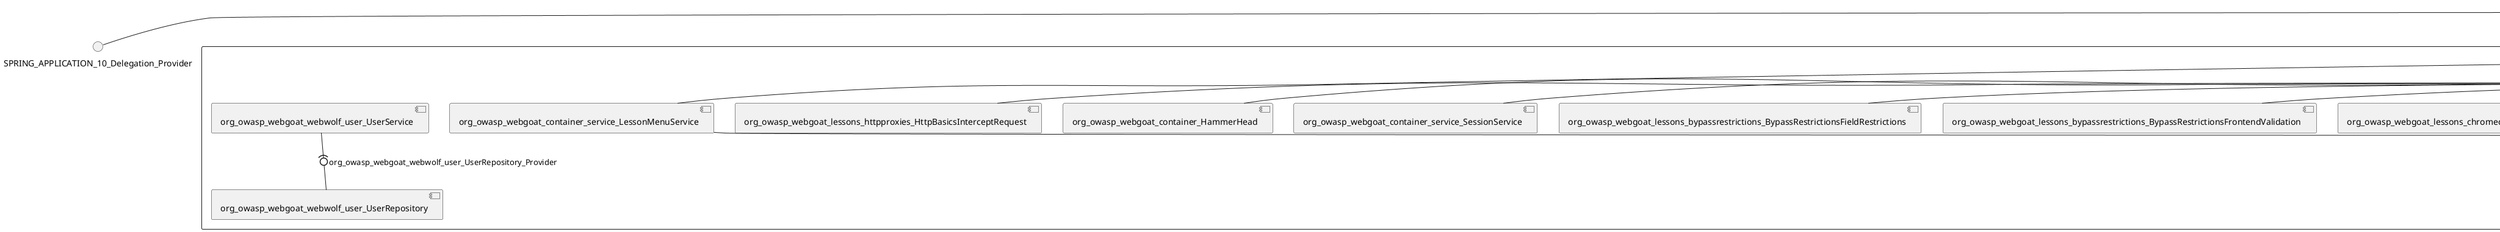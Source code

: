 @startuml
skinparam fixCircleLabelOverlapping true
skinparam componentStyle uml2
() SPRING_APPLICATION_10_Delegation_Provider
() SPRING_APPLICATION_11_Delegation_Provider
() SPRING_APPLICATION_2_Delegation_Provider
() SPRING_APPLICATION_3_Delegation_Provider
() SPRING_APPLICATION_4_Delegation_Provider
() SPRING_APPLICATION_5_Delegation_Provider
() SPRING_APPLICATION_6_Delegation_Provider
() SPRING_APPLICATION_7_Delegation_Provider
() SPRING_APPLICATION_8_Delegation_Provider
() SPRING_APPLICATION_9_Delegation_Provider
() SPRING_APPLICATION_BypassRestrictions_FieldRestrictions_POST_Delegation_Provider
() SPRING_APPLICATION_BypassRestrictions_frontendValidation_POST_Delegation_Provider
() SPRING_APPLICATION_ChromeDevTools_dummy_POST_Delegation_Provider
() SPRING_APPLICATION_ChromeDevTools_network_POST_Delegation_Provider
() SPRING_APPLICATION_CrossSiteScriptingStored_stored_xss_POST_Delegation_Provider
() SPRING_APPLICATION_CrossSiteScriptingStored_stored_xss_follow_up_POST_Delegation_Provider
() SPRING_APPLICATION_CrossSiteScripting_attack1_POST_Delegation_Provider
() SPRING_APPLICATION_CrossSiteScripting_attack3_POST_Delegation_Provider
() SPRING_APPLICATION_CrossSiteScripting_attack4_POST_Delegation_Provider
() SPRING_APPLICATION_CrossSiteScripting_attack5a_GET_Delegation_Provider
() SPRING_APPLICATION_CrossSiteScripting_attack6a_POST_Delegation_Provider
() SPRING_APPLICATION_CrossSiteScripting_dom_follow_up_POST_Delegation_Provider
() SPRING_APPLICATION_CrossSiteScripting_phone_home_xss_POST_Delegation_Provider
() SPRING_APPLICATION_CrossSiteScripting_quiz_GET_POST_Delegation_Provider
() SPRING_APPLICATION_Delegation_Provider
() SPRING_APPLICATION_GET_10_Delegation_Provider
() SPRING_APPLICATION_GET_11_Delegation_Provider
() SPRING_APPLICATION_GET_12_Delegation_Provider
() SPRING_APPLICATION_GET_13_Delegation_Provider
() SPRING_APPLICATION_GET_14_Delegation_Provider
() SPRING_APPLICATION_GET_2_Delegation_Provider
() SPRING_APPLICATION_GET_3_Delegation_Provider
() SPRING_APPLICATION_GET_4_Delegation_Provider
() SPRING_APPLICATION_GET_5_Delegation_Provider
() SPRING_APPLICATION_GET_6_Delegation_Provider
() SPRING_APPLICATION_GET_7_Delegation_Provider
() SPRING_APPLICATION_GET_8_Delegation_Provider
() SPRING_APPLICATION_GET_9_Delegation_Provider
() SPRING_APPLICATION_GET_Delegation_Provider
() SPRING_APPLICATION_HtmlTampering_task_POST_Delegation_Provider
() SPRING_APPLICATION_HttpBasics_attack1_POST_Delegation_Provider
() SPRING_APPLICATION_HttpBasics_attack2_POST_Delegation_Provider
() SPRING_APPLICATION_IDOR_diff_attributes_POST_Delegation_Provider
() SPRING_APPLICATION_IDOR_login_POST_Delegation_Provider
() SPRING_APPLICATION_IDOR_profile_alt_path_POST_Delegation_Provider
() SPRING_APPLICATION_InsecureDeserialization_task_POST_Delegation_Provider
() SPRING_APPLICATION_InsecureLogin_Delegation_Provider
() SPRING_APPLICATION_JWT_decode_POST_Delegation_Provider
() SPRING_APPLICATION_JWT_jku_Delegation_Provider
() SPRING_APPLICATION_JWT_kid_Delegation_Provider
() SPRING_APPLICATION_JWT_quiz_GET_POST_Delegation_Provider
() SPRING_APPLICATION_JWT_refresh_Delegation_Provider
() SPRING_APPLICATION_JWT_secret_POST_Delegation_Provider
() SPRING_APPLICATION_JWT_votings_Delegation_Provider
() SPRING_APPLICATION_LogSpoofing_log_bleeding_POST_Delegation_Provider
() SPRING_APPLICATION_LogSpoofing_log_spoofing_POST_Delegation_Provider
() SPRING_APPLICATION_POST_10_Delegation_Provider
() SPRING_APPLICATION_POST_11_Delegation_Provider
() SPRING_APPLICATION_POST_12_Delegation_Provider
() SPRING_APPLICATION_POST_13_Delegation_Provider
() SPRING_APPLICATION_POST_14_Delegation_Provider
() SPRING_APPLICATION_POST_15_Delegation_Provider
() SPRING_APPLICATION_POST_16_Delegation_Provider
() SPRING_APPLICATION_POST_17_Delegation_Provider
() SPRING_APPLICATION_POST_18_Delegation_Provider
() SPRING_APPLICATION_POST_2_Delegation_Provider
() SPRING_APPLICATION_POST_3_Delegation_Provider
() SPRING_APPLICATION_POST_4_Delegation_Provider
() SPRING_APPLICATION_POST_5_Delegation_Provider
() SPRING_APPLICATION_POST_6_Delegation_Provider
() SPRING_APPLICATION_POST_7_Delegation_Provider
() SPRING_APPLICATION_POST_8_Delegation_Provider
() SPRING_APPLICATION_POST_9_Delegation_Provider
() SPRING_APPLICATION_POST_Delegation_Provider
() SPRING_APPLICATION_PUT_Delegation_Provider
() SPRING_APPLICATION_PasswordReset_ForgotPassword_create_password_reset_link_POST_Delegation_Provider
() SPRING_APPLICATION_PasswordReset_SecurityQuestions_POST_Delegation_Provider
() SPRING_APPLICATION_PasswordReset_reset_Delegation_Provider
() SPRING_APPLICATION_PasswordReset_simple_mail_reset_POST_Delegation_Provider
() SPRING_APPLICATION_PathTraversal_profile_picture_GET_Delegation_Provider
() SPRING_APPLICATION_PathTraversal_profile_picture_fix_GET_Delegation_Provider
() SPRING_APPLICATION_PathTraversal_profile_upload_POST_Delegation_Provider
() SPRING_APPLICATION_PathTraversal_profile_upload_fix_POST_Delegation_Provider
() SPRING_APPLICATION_PathTraversal_profile_upload_remove_user_input_POST_Delegation_Provider
() SPRING_APPLICATION_PathTraversal_random_POST_Delegation_Provider
() SPRING_APPLICATION_PathTraversal_random_picture_GET_Delegation_Provider
() SPRING_APPLICATION_PathTraversal_zip_slip_Delegation_Provider
() SPRING_APPLICATION_SSRF_task1_POST_Delegation_Provider
() SPRING_APPLICATION_SSRF_task2_POST_Delegation_Provider
() SPRING_APPLICATION_SecurePasswords_assignment_POST_Delegation_Provider
() SPRING_APPLICATION_SqlInjectionAdvanced_attack6a_POST_Delegation_Provider
() SPRING_APPLICATION_SqlInjectionAdvanced_attack6b_POST_Delegation_Provider
() SPRING_APPLICATION_SqlInjectionAdvanced_challenge_Login_POST_Delegation_Provider
() SPRING_APPLICATION_SqlInjectionAdvanced_challenge_PUT_Delegation_Provider
() SPRING_APPLICATION_SqlInjectionAdvanced_quiz_GET_POST_Delegation_Provider
() SPRING_APPLICATION_SqlInjectionMitigations_attack10a_POST_Delegation_Provider
() SPRING_APPLICATION_SqlInjectionMitigations_attack10b_POST_Delegation_Provider
() SPRING_APPLICATION_SqlInjectionMitigations_attack12a_POST_Delegation_Provider
() SPRING_APPLICATION_SqlInjectionMitigations_servers_GET_Delegation_Provider
() SPRING_APPLICATION_SqlInjection_assignment5a_POST_Delegation_Provider
() SPRING_APPLICATION_SqlInjection_assignment5b_POST_Delegation_Provider
() SPRING_APPLICATION_SqlInjection_attack10_POST_Delegation_Provider
() SPRING_APPLICATION_SqlInjection_attack2_POST_Delegation_Provider
() SPRING_APPLICATION_SqlInjection_attack3_POST_Delegation_Provider
() SPRING_APPLICATION_SqlInjection_attack4_POST_Delegation_Provider
() SPRING_APPLICATION_SqlInjection_attack5_POST_Delegation_Provider
() SPRING_APPLICATION_SqlInjection_attack8_POST_Delegation_Provider
() SPRING_APPLICATION_SqlInjection_attack9_POST_Delegation_Provider
() SPRING_APPLICATION_SqlOnlyInputValidationOnKeywords_attack_POST_Delegation_Provider
() SPRING_APPLICATION_SqlOnlyInputValidation_attack_POST_Delegation_Provider
() SPRING_APPLICATION_VulnerableComponents_attack1_POST_Delegation_Provider
() SPRING_APPLICATION_WebWolf_GET_Delegation_Provider
() SPRING_APPLICATION_WebWolf_landing_Delegation_Provider
() SPRING_APPLICATION_WebWolf_mail_Delegation_Provider
() SPRING_APPLICATION_challenge_1_POST_Delegation_Provider
() SPRING_APPLICATION_challenge_5_POST_Delegation_Provider
() SPRING_APPLICATION_challenge_7_Delegation_Provider
() SPRING_APPLICATION_challenge_8_Delegation_Provider
() SPRING_APPLICATION_challenge_logo_Delegation_Provider
() SPRING_APPLICATION_cia_quiz_GET_POST_Delegation_Provider
() SPRING_APPLICATION_clientSideFiltering_attack1_POST_Delegation_Provider
() SPRING_APPLICATION_clientSideFiltering_challenge_store_coupons_GET_Delegation_Provider
() SPRING_APPLICATION_clientSideFiltering_getItForFree_POST_Delegation_Provider
() SPRING_APPLICATION_clientSideFiltering_salaries_GET_Delegation_Provider
() SPRING_APPLICATION_crypto_encoding_basic_auth_POST_Delegation_Provider
() SPRING_APPLICATION_crypto_encoding_xor_POST_Delegation_Provider
() SPRING_APPLICATION_crypto_hashing_POST_Delegation_Provider
() SPRING_APPLICATION_crypto_secure_defaults_POST_Delegation_Provider
() SPRING_APPLICATION_crypto_signing_verify_POST_Delegation_Provider
() SPRING_APPLICATION_csrf_feedback_message_POST_Delegation_Provider
() SPRING_APPLICATION_csrf_review_POST_Delegation_Provider
() SPRING_APPLICATION_files_GET_Delegation_Provider
() SPRING_APPLICATION_fileupload_POST_Delegation_Provider
() SPRING_APPLICATION_jwt_Delegation_Provider
() SPRING_APPLICATION_landing_Delegation_Provider
() SPRING_APPLICATION_lesson_template_Delegation_Provider
() SPRING_APPLICATION_login_oauth_mvc_GET_Delegation_Provider
() SPRING_APPLICATION_mail_DELETE_GET_POST_Delegation_Provider
() SPRING_APPLICATION_register_mvc_POST_Delegation_Provider
() SPRING_APPLICATION_registration_GET_Delegation_Provider
() SPRING_APPLICATION_requests_GET_Delegation_Provider
() SPRING_APPLICATION_scoreboard_data_GET_Delegation_Provider
() SPRING_APPLICATION_server_directory_GET_Delegation_Provider
() SPRING_APPLICATION_service_debug_labels_mvc_Delegation_Provider
() SPRING_APPLICATION_service_lessonoverview_mvc_GET_Delegation_Provider
() SPRING_APPLICATION_xxe_comments_GET_Delegation_Provider
rectangle System {
[org_owasp_webgoat_container_HammerHead] [[webgoat-webgoat.repository#_cGQKMpf5Ee-sAdBRG5hfzw]]
[org_owasp_webgoat_container_WebWolfRedirect] [[webgoat-webgoat.repository#_cGQKMpf5Ee-sAdBRG5hfzw]]
[org_owasp_webgoat_container_controller_StartLesson] [[webgoat-webgoat.repository#_cGQKMpf5Ee-sAdBRG5hfzw]]
[org_owasp_webgoat_container_controller_Welcome] [[webgoat-webgoat.repository#_cGQKMpf5Ee-sAdBRG5hfzw]]
[org_owasp_webgoat_container_i18n_PluginMessages_Provider] [[webgoat-webgoat.repository#_cGQKMpf5Ee-sAdBRG5hfzw]]
[org_owasp_webgoat_container_report_ReportCardController] [[webgoat-webgoat.repository#_cGQKMpf5Ee-sAdBRG5hfzw]]
[org_owasp_webgoat_container_service_EnvironmentService] [[webgoat-webgoat.repository#_cGQKMpf5Ee-sAdBRG5hfzw]]
[org_owasp_webgoat_container_service_HintService] [[webgoat-webgoat.repository#_cGQKMpf5Ee-sAdBRG5hfzw]]
[org_owasp_webgoat_container_service_LabelDebugService] [[webgoat-webgoat.repository#_cGQKMpf5Ee-sAdBRG5hfzw]]
[org_owasp_webgoat_container_service_LabelService] [[webgoat-webgoat.repository#_cGQKMpf5Ee-sAdBRG5hfzw]]
[org_owasp_webgoat_container_service_LessonInfoService] [[webgoat-webgoat.repository#_cGQKMpf5Ee-sAdBRG5hfzw]]
[org_owasp_webgoat_container_service_LessonMenuService] [[webgoat-webgoat.repository#_cGQKMpf5Ee-sAdBRG5hfzw]]
[org_owasp_webgoat_container_service_LessonProgressService] [[webgoat-webgoat.repository#_cGQKMpf5Ee-sAdBRG5hfzw]]
[org_owasp_webgoat_container_service_RestartLessonService] [[webgoat-webgoat.repository#_cGQKMpf5Ee-sAdBRG5hfzw]]
[org_owasp_webgoat_container_service_SessionService] [[webgoat-webgoat.repository#_cGQKMpf5Ee-sAdBRG5hfzw]]
[org_owasp_webgoat_container_session_LessonSession_Provider] [[webgoat-webgoat.repository#_cGQKMpf5Ee-sAdBRG5hfzw]]
[org_owasp_webgoat_container_users_RegistrationController] [[webgoat-webgoat.repository#_cGQKMpf5Ee-sAdBRG5hfzw]]
[org_owasp_webgoat_container_users_Scoreboard] [[webgoat-webgoat.repository#_cGQKMpf5Ee-sAdBRG5hfzw]]
[org_owasp_webgoat_container_users_UserProgressRepository] [[webgoat-webgoat.repository#_cGQKMpf5Ee-sAdBRG5hfzw]]
[org_owasp_webgoat_container_users_UserRepository] [[webgoat-webgoat.repository#_cGQKMpf5Ee-sAdBRG5hfzw]]
[org_owasp_webgoat_container_users_UserService] [[webgoat-webgoat.repository#_cGQKMpf5Ee-sAdBRG5hfzw]]
[org_owasp_webgoat_lessons_authbypass_VerifyAccount] [[webgoat-webgoat.repository#_cGQKMpf5Ee-sAdBRG5hfzw]]
[org_owasp_webgoat_lessons_bypassrestrictions_BypassRestrictionsFieldRestrictions] [[webgoat-webgoat.repository#_cGQKMpf5Ee-sAdBRG5hfzw]]
[org_owasp_webgoat_lessons_bypassrestrictions_BypassRestrictionsFrontendValidation] [[webgoat-webgoat.repository#_cGQKMpf5Ee-sAdBRG5hfzw]]
[org_owasp_webgoat_lessons_challenges_FlagController] [[webgoat-webgoat.repository#_cGQKMpf5Ee-sAdBRG5hfzw]]
[org_owasp_webgoat_lessons_challenges_challenge1_Assignment1] [[webgoat-webgoat.repository#_cGQKMpf5Ee-sAdBRG5hfzw]]
[org_owasp_webgoat_lessons_challenges_challenge1_ImageServlet] [[webgoat-webgoat.repository#_cGQKMpf5Ee-sAdBRG5hfzw]]
[org_owasp_webgoat_lessons_challenges_challenge5_Assignment5] [[webgoat-webgoat.repository#_cGQKMpf5Ee-sAdBRG5hfzw]]
[org_owasp_webgoat_lessons_challenges_challenge7_Assignment7] [[webgoat-webgoat.repository#_cGQKMpf5Ee-sAdBRG5hfzw]]
[org_owasp_webgoat_lessons_challenges_challenge8_Assignment8] [[webgoat-webgoat.repository#_cGQKMpf5Ee-sAdBRG5hfzw]]
[org_owasp_webgoat_lessons_chromedevtools_NetworkDummy] [[webgoat-webgoat.repository#_cGQKMpf5Ee-sAdBRG5hfzw]]
[org_owasp_webgoat_lessons_chromedevtools_NetworkLesson] [[webgoat-webgoat.repository#_cGQKMpf5Ee-sAdBRG5hfzw]]
[org_owasp_webgoat_lessons_cia_CIAQuiz] [[webgoat-webgoat.repository#_cGQKMpf5Ee-sAdBRG5hfzw]]
[org_owasp_webgoat_lessons_clientsidefiltering_ClientSideFilteringAssignment] [[webgoat-webgoat.repository#_cGQKMpf5Ee-sAdBRG5hfzw]]
[org_owasp_webgoat_lessons_clientsidefiltering_ClientSideFilteringFreeAssignment] [[webgoat-webgoat.repository#_cGQKMpf5Ee-sAdBRG5hfzw]]
[org_owasp_webgoat_lessons_clientsidefiltering_Salaries] [[webgoat-webgoat.repository#_cGQKMpf5Ee-sAdBRG5hfzw]]
[org_owasp_webgoat_lessons_clientsidefiltering_ShopEndpoint] [[webgoat-webgoat.repository#_cGQKMpf5Ee-sAdBRG5hfzw]]
[org_owasp_webgoat_lessons_cryptography_EncodingAssignment] [[webgoat-webgoat.repository#_cGQKMpf5Ee-sAdBRG5hfzw]]
[org_owasp_webgoat_lessons_cryptography_HashingAssignment] [[webgoat-webgoat.repository#_cGQKMpf5Ee-sAdBRG5hfzw]]
[org_owasp_webgoat_lessons_cryptography_SecureDefaultsAssignment] [[webgoat-webgoat.repository#_cGQKMpf5Ee-sAdBRG5hfzw]]
[org_owasp_webgoat_lessons_cryptography_SigningAssignment] [[webgoat-webgoat.repository#_cGQKMpf5Ee-sAdBRG5hfzw]]
[org_owasp_webgoat_lessons_cryptography_XOREncodingAssignment] [[webgoat-webgoat.repository#_cGQKMpf5Ee-sAdBRG5hfzw]]
[org_owasp_webgoat_lessons_csrf_CSRFConfirmFlag1] [[webgoat-webgoat.repository#_cGQKMpf5Ee-sAdBRG5hfzw]]
[org_owasp_webgoat_lessons_csrf_CSRFFeedback] [[webgoat-webgoat.repository#_cGQKMpf5Ee-sAdBRG5hfzw]]
[org_owasp_webgoat_lessons_csrf_CSRFGetFlag] [[webgoat-webgoat.repository#_cGQKMpf5Ee-sAdBRG5hfzw]]
[org_owasp_webgoat_lessons_csrf_CSRFLogin] [[webgoat-webgoat.repository#_cGQKMpf5Ee-sAdBRG5hfzw]]
[org_owasp_webgoat_lessons_csrf_ForgedReviews] [[webgoat-webgoat.repository#_cGQKMpf5Ee-sAdBRG5hfzw]]
[org_owasp_webgoat_lessons_csrf_ObjectMapper_Provider] [[webgoat-webgoat.repository#_cGQKMpf5Ee-sAdBRG5hfzw]]
[org_owasp_webgoat_lessons_deserialization_InsecureDeserializationTask] [[webgoat-webgoat.repository#_cGQKMpf5Ee-sAdBRG5hfzw]]
[org_owasp_webgoat_lessons_hijacksession_HijackSessionAssignment] [[webgoat-webgoat.repository#_cGQKMpf5Ee-sAdBRG5hfzw]]
[org_owasp_webgoat_lessons_hijacksession_cas_HijackSessionAuthenticationProvider] [[webgoat-webgoat.repository#_cGQKMpf5Ee-sAdBRG5hfzw]]
[org_owasp_webgoat_lessons_htmltampering_HtmlTamperingTask] [[webgoat-webgoat.repository#_cGQKMpf5Ee-sAdBRG5hfzw]]
[org_owasp_webgoat_lessons_httpbasics_HttpBasicsLesson] [[webgoat-webgoat.repository#_cGQKMpf5Ee-sAdBRG5hfzw]]
[org_owasp_webgoat_lessons_httpbasics_HttpBasicsQuiz] [[webgoat-webgoat.repository#_cGQKMpf5Ee-sAdBRG5hfzw]]
[org_owasp_webgoat_lessons_httpproxies_HttpBasicsInterceptRequest] [[webgoat-webgoat.repository#_cGQKMpf5Ee-sAdBRG5hfzw]]
[org_owasp_webgoat_lessons_idor_IDORDiffAttributes] [[webgoat-webgoat.repository#_cGQKMpf5Ee-sAdBRG5hfzw]]
[org_owasp_webgoat_lessons_idor_IDOREditOtherProfile] [[webgoat-webgoat.repository#_cGQKMpf5Ee-sAdBRG5hfzw]]
[org_owasp_webgoat_lessons_idor_IDORLogin] [[webgoat-webgoat.repository#_cGQKMpf5Ee-sAdBRG5hfzw]]
[org_owasp_webgoat_lessons_idor_IDORViewOtherProfile] [[webgoat-webgoat.repository#_cGQKMpf5Ee-sAdBRG5hfzw]]
[org_owasp_webgoat_lessons_idor_IDORViewOwnProfile] [[webgoat-webgoat.repository#_cGQKMpf5Ee-sAdBRG5hfzw]]
[org_owasp_webgoat_lessons_idor_IDORViewOwnProfileAltUrl] [[webgoat-webgoat.repository#_cGQKMpf5Ee-sAdBRG5hfzw]]
[org_owasp_webgoat_lessons_insecurelogin_InsecureLoginTask] [[webgoat-webgoat.repository#_cGQKMpf5Ee-sAdBRG5hfzw]]
[org_owasp_webgoat_lessons_jwt_JWTDecodeEndpoint] [[webgoat-webgoat.repository#_cGQKMpf5Ee-sAdBRG5hfzw]]
[org_owasp_webgoat_lessons_jwt_JWTQuiz] [[webgoat-webgoat.repository#_cGQKMpf5Ee-sAdBRG5hfzw]]
[org_owasp_webgoat_lessons_jwt_JWTRefreshEndpoint] [[webgoat-webgoat.repository#_cGQKMpf5Ee-sAdBRG5hfzw]]
[org_owasp_webgoat_lessons_jwt_JWTSecretKeyEndpoint] [[webgoat-webgoat.repository#_cGQKMpf5Ee-sAdBRG5hfzw]]
[org_owasp_webgoat_lessons_jwt_JWTVotesEndpoint] [[webgoat-webgoat.repository#_cGQKMpf5Ee-sAdBRG5hfzw]]
[org_owasp_webgoat_lessons_jwt_claimmisuse_JWTHeaderJKUEndpoint] [[webgoat-webgoat.repository#_cGQKMpf5Ee-sAdBRG5hfzw]]
[org_owasp_webgoat_lessons_jwt_claimmisuse_JWTHeaderKIDEndpoint] [[webgoat-webgoat.repository#_cGQKMpf5Ee-sAdBRG5hfzw]]
[org_owasp_webgoat_lessons_lessontemplate_SampleAttack] [[webgoat-webgoat.repository#_cGQKMpf5Ee-sAdBRG5hfzw]]
[org_owasp_webgoat_lessons_logging_LogBleedingTask] [[webgoat-webgoat.repository#_cGQKMpf5Ee-sAdBRG5hfzw]]
[org_owasp_webgoat_lessons_logging_LogSpoofingTask] [[webgoat-webgoat.repository#_cGQKMpf5Ee-sAdBRG5hfzw]]
[org_owasp_webgoat_lessons_missingac_MissingFunctionACHiddenMenus] [[webgoat-webgoat.repository#_cGQKMpf5Ee-sAdBRG5hfzw]]
[org_owasp_webgoat_lessons_missingac_MissingFunctionACUsers] [[webgoat-webgoat.repository#_cGQKMpf5Ee-sAdBRG5hfzw]]
[org_owasp_webgoat_lessons_missingac_MissingFunctionACYourHash] [[webgoat-webgoat.repository#_cGQKMpf5Ee-sAdBRG5hfzw]]
[org_owasp_webgoat_lessons_missingac_MissingFunctionACYourHashAdmin] [[webgoat-webgoat.repository#_cGQKMpf5Ee-sAdBRG5hfzw]]
[org_owasp_webgoat_lessons_passwordreset_QuestionsAssignment] [[webgoat-webgoat.repository#_cGQKMpf5Ee-sAdBRG5hfzw]]
[org_owasp_webgoat_lessons_passwordreset_ResetLinkAssignment] [[webgoat-webgoat.repository#_cGQKMpf5Ee-sAdBRG5hfzw]]
[org_owasp_webgoat_lessons_passwordreset_ResetLinkAssignmentForgotPassword] [[webgoat-webgoat.repository#_cGQKMpf5Ee-sAdBRG5hfzw]]
[org_owasp_webgoat_lessons_passwordreset_SecurityQuestionAssignment] [[webgoat-webgoat.repository#_cGQKMpf5Ee-sAdBRG5hfzw]]
[org_owasp_webgoat_lessons_passwordreset_SimpleMailAssignment] [[webgoat-webgoat.repository#_cGQKMpf5Ee-sAdBRG5hfzw]]
[org_owasp_webgoat_lessons_passwordreset_TriedQuestions] [[webgoat-webgoat.repository#_cGQKMpf5Ee-sAdBRG5hfzw]]
[org_owasp_webgoat_lessons_pathtraversal_ProfileUpload] [[webgoat-webgoat.repository#_cGQKMpf5Ee-sAdBRG5hfzw]]
[org_owasp_webgoat_lessons_pathtraversal_ProfileUploadFix] [[webgoat-webgoat.repository#_cGQKMpf5Ee-sAdBRG5hfzw]]
[org_owasp_webgoat_lessons_pathtraversal_ProfileUploadRemoveUserInput] [[webgoat-webgoat.repository#_cGQKMpf5Ee-sAdBRG5hfzw]]
[org_owasp_webgoat_lessons_pathtraversal_ProfileUploadRetrieval] [[webgoat-webgoat.repository#_cGQKMpf5Ee-sAdBRG5hfzw]]
[org_owasp_webgoat_lessons_pathtraversal_ProfileZipSlip] [[webgoat-webgoat.repository#_cGQKMpf5Ee-sAdBRG5hfzw]]
[org_owasp_webgoat_lessons_securepasswords_SecurePasswordsAssignment] [[webgoat-webgoat.repository#_cGQKMpf5Ee-sAdBRG5hfzw]]
[org_owasp_webgoat_lessons_spoofcookie_SpoofCookieAssignment] [[webgoat-webgoat.repository#_cGQKMpf5Ee-sAdBRG5hfzw]]
[org_owasp_webgoat_lessons_sqlinjection_advanced_SqlInjectionChallenge] [[webgoat-webgoat.repository#_cGQKMpf5Ee-sAdBRG5hfzw]]
[org_owasp_webgoat_lessons_sqlinjection_advanced_SqlInjectionChallengeLogin] [[webgoat-webgoat.repository#_cGQKMpf5Ee-sAdBRG5hfzw]]
[org_owasp_webgoat_lessons_sqlinjection_advanced_SqlInjectionLesson6a] [[webgoat-webgoat.repository#_cGQKMpf5Ee-sAdBRG5hfzw]]
[org_owasp_webgoat_lessons_sqlinjection_advanced_SqlInjectionLesson6b] [[webgoat-webgoat.repository#_cGQKMpf5Ee-sAdBRG5hfzw]]
[org_owasp_webgoat_lessons_sqlinjection_advanced_SqlInjectionQuiz] [[webgoat-webgoat.repository#_cGQKMpf5Ee-sAdBRG5hfzw]]
[org_owasp_webgoat_lessons_sqlinjection_introduction_SqlInjectionLesson10] [[webgoat-webgoat.repository#_cGQKMpf5Ee-sAdBRG5hfzw]]
[org_owasp_webgoat_lessons_sqlinjection_introduction_SqlInjectionLesson2] [[webgoat-webgoat.repository#_cGQKMpf5Ee-sAdBRG5hfzw]]
[org_owasp_webgoat_lessons_sqlinjection_introduction_SqlInjectionLesson3] [[webgoat-webgoat.repository#_cGQKMpf5Ee-sAdBRG5hfzw]]
[org_owasp_webgoat_lessons_sqlinjection_introduction_SqlInjectionLesson4] [[webgoat-webgoat.repository#_cGQKMpf5Ee-sAdBRG5hfzw]]
[org_owasp_webgoat_lessons_sqlinjection_introduction_SqlInjectionLesson5] [[webgoat-webgoat.repository#_cGQKMpf5Ee-sAdBRG5hfzw]]
[org_owasp_webgoat_lessons_sqlinjection_introduction_SqlInjectionLesson5a] [[webgoat-webgoat.repository#_cGQKMpf5Ee-sAdBRG5hfzw]]
[org_owasp_webgoat_lessons_sqlinjection_introduction_SqlInjectionLesson5b] [[webgoat-webgoat.repository#_cGQKMpf5Ee-sAdBRG5hfzw]]
[org_owasp_webgoat_lessons_sqlinjection_introduction_SqlInjectionLesson8] [[webgoat-webgoat.repository#_cGQKMpf5Ee-sAdBRG5hfzw]]
[org_owasp_webgoat_lessons_sqlinjection_introduction_SqlInjectionLesson9] [[webgoat-webgoat.repository#_cGQKMpf5Ee-sAdBRG5hfzw]]
[org_owasp_webgoat_lessons_sqlinjection_mitigation_Servers] [[webgoat-webgoat.repository#_cGQKMpf5Ee-sAdBRG5hfzw]]
[org_owasp_webgoat_lessons_sqlinjection_mitigation_SqlInjectionLesson10a] [[webgoat-webgoat.repository#_cGQKMpf5Ee-sAdBRG5hfzw]]
[org_owasp_webgoat_lessons_sqlinjection_mitigation_SqlInjectionLesson10b] [[webgoat-webgoat.repository#_cGQKMpf5Ee-sAdBRG5hfzw]]
[org_owasp_webgoat_lessons_sqlinjection_mitigation_SqlInjectionLesson13] [[webgoat-webgoat.repository#_cGQKMpf5Ee-sAdBRG5hfzw]]
[org_owasp_webgoat_lessons_sqlinjection_mitigation_SqlOnlyInputValidation] [[webgoat-webgoat.repository#_cGQKMpf5Ee-sAdBRG5hfzw]]
[org_owasp_webgoat_lessons_sqlinjection_mitigation_SqlOnlyInputValidationOnKeywords] [[webgoat-webgoat.repository#_cGQKMpf5Ee-sAdBRG5hfzw]]
[org_owasp_webgoat_lessons_ssrf_SSRFTask1] [[webgoat-webgoat.repository#_cGQKMpf5Ee-sAdBRG5hfzw]]
[org_owasp_webgoat_lessons_ssrf_SSRFTask2] [[webgoat-webgoat.repository#_cGQKMpf5Ee-sAdBRG5hfzw]]
[org_owasp_webgoat_lessons_vulnerablecomponents_VulnerableComponentsLesson] [[webgoat-webgoat.repository#_cGQKMpf5Ee-sAdBRG5hfzw]]
[org_owasp_webgoat_lessons_webwolfintroduction_LandingAssignment] [[webgoat-webgoat.repository#_cGQKMpf5Ee-sAdBRG5hfzw]]
[org_owasp_webgoat_lessons_webwolfintroduction_MailAssignment] [[webgoat-webgoat.repository#_cGQKMpf5Ee-sAdBRG5hfzw]]
[org_owasp_webgoat_lessons_xss_CrossSiteScriptingLesson1] [[webgoat-webgoat.repository#_cGQKMpf5Ee-sAdBRG5hfzw]]
[org_owasp_webgoat_lessons_xss_CrossSiteScriptingLesson3] [[webgoat-webgoat.repository#_cGQKMpf5Ee-sAdBRG5hfzw]]
[org_owasp_webgoat_lessons_xss_CrossSiteScriptingLesson4] [[webgoat-webgoat.repository#_cGQKMpf5Ee-sAdBRG5hfzw]]
[org_owasp_webgoat_lessons_xss_CrossSiteScriptingLesson5a] [[webgoat-webgoat.repository#_cGQKMpf5Ee-sAdBRG5hfzw]]
[org_owasp_webgoat_lessons_xss_CrossSiteScriptingLesson6a] [[webgoat-webgoat.repository#_cGQKMpf5Ee-sAdBRG5hfzw]]
[org_owasp_webgoat_lessons_xss_CrossSiteScriptingQuiz] [[webgoat-webgoat.repository#_cGQKMpf5Ee-sAdBRG5hfzw]]
[org_owasp_webgoat_lessons_xss_DOMCrossSiteScripting] [[webgoat-webgoat.repository#_cGQKMpf5Ee-sAdBRG5hfzw]]
[org_owasp_webgoat_lessons_xss_DOMCrossSiteScriptingVerifier] [[webgoat-webgoat.repository#_cGQKMpf5Ee-sAdBRG5hfzw]]
[org_owasp_webgoat_lessons_xss_stored_StoredCrossSiteScriptingVerifier] [[webgoat-webgoat.repository#_cGQKMpf5Ee-sAdBRG5hfzw]]
[org_owasp_webgoat_lessons_xss_stored_StoredXssComments] [[webgoat-webgoat.repository#_cGQKMpf5Ee-sAdBRG5hfzw]]
[org_owasp_webgoat_lessons_xxe_BlindSendFileAssignment] [[webgoat-webgoat.repository#_cGQKMpf5Ee-sAdBRG5hfzw]]
[org_owasp_webgoat_lessons_xxe_CommentsEndpoint] [[webgoat-webgoat.repository#_cGQKMpf5Ee-sAdBRG5hfzw]]
[org_owasp_webgoat_lessons_xxe_ContentTypeAssignment] [[webgoat-webgoat.repository#_cGQKMpf5Ee-sAdBRG5hfzw]]
[org_owasp_webgoat_lessons_xxe_SimpleXXE] [[webgoat-webgoat.repository#_cGQKMpf5Ee-sAdBRG5hfzw]]
[org_owasp_webgoat_webwolf_FileServer] [[webgoat-webgoat.repository#_cGQKMpf5Ee-sAdBRG5hfzw]]
[org_owasp_webgoat_webwolf_jwt_JWTController] [[webgoat-webgoat.repository#_cGQKMpf5Ee-sAdBRG5hfzw]]
[org_owasp_webgoat_webwolf_mailbox_MailboxController] [[webgoat-webgoat.repository#_cGQKMpf5Ee-sAdBRG5hfzw]]
[org_owasp_webgoat_webwolf_mailbox_MailboxRepository] [[webgoat-webgoat.repository#_cGQKMpf5Ee-sAdBRG5hfzw]]
[org_owasp_webgoat_webwolf_requests_LandingPage] [[webgoat-webgoat.repository#_cGQKMpf5Ee-sAdBRG5hfzw]]
[org_owasp_webgoat_webwolf_requests_Requests] [[webgoat-webgoat.repository#_cGQKMpf5Ee-sAdBRG5hfzw]]
[org_owasp_webgoat_webwolf_user_UserRepository] [[webgoat-webgoat.repository#_cGQKMpf5Ee-sAdBRG5hfzw]]
[org_owasp_webgoat_webwolf_user_UserService] [[webgoat-webgoat.repository#_cGQKMpf5Ee-sAdBRG5hfzw]]
port SPRING_APPLICATION_10_Provider
SPRING_APPLICATION_10_Delegation_Provider - SPRING_APPLICATION_10_Provider
SPRING_APPLICATION_10_Provider - [org_owasp_webgoat_lessons_jwt_JWTSecretKeyEndpoint]
port SPRING_APPLICATION_11_Provider
SPRING_APPLICATION_11_Delegation_Provider - SPRING_APPLICATION_11_Provider
SPRING_APPLICATION_11_Provider - [org_owasp_webgoat_container_service_LessonMenuService]
port SPRING_APPLICATION_2_Provider
SPRING_APPLICATION_2_Delegation_Provider - SPRING_APPLICATION_2_Provider
SPRING_APPLICATION_2_Provider - [org_owasp_webgoat_lessons_httpproxies_HttpBasicsInterceptRequest]
port SPRING_APPLICATION_3_Provider
SPRING_APPLICATION_3_Delegation_Provider - SPRING_APPLICATION_3_Provider
SPRING_APPLICATION_3_Provider - [org_owasp_webgoat_lessons_cryptography_HashingAssignment]
port SPRING_APPLICATION_4_Provider
SPRING_APPLICATION_4_Delegation_Provider - SPRING_APPLICATION_4_Provider
SPRING_APPLICATION_4_Provider - [org_owasp_webgoat_container_HammerHead]
port SPRING_APPLICATION_5_Provider
SPRING_APPLICATION_5_Delegation_Provider - SPRING_APPLICATION_5_Provider
SPRING_APPLICATION_5_Provider - [org_owasp_webgoat_lessons_cryptography_SigningAssignment]
port SPRING_APPLICATION_6_Provider
SPRING_APPLICATION_6_Delegation_Provider - SPRING_APPLICATION_6_Provider
SPRING_APPLICATION_6_Provider - [org_owasp_webgoat_container_service_LabelDebugService]
port SPRING_APPLICATION_7_Provider
SPRING_APPLICATION_7_Delegation_Provider - SPRING_APPLICATION_7_Provider
SPRING_APPLICATION_7_Provider - [org_owasp_webgoat_webwolf_FileServer]
port SPRING_APPLICATION_8_Provider
SPRING_APPLICATION_8_Delegation_Provider - SPRING_APPLICATION_8_Provider
SPRING_APPLICATION_8_Provider - [org_owasp_webgoat_container_service_SessionService]
port SPRING_APPLICATION_9_Provider
SPRING_APPLICATION_9_Delegation_Provider - SPRING_APPLICATION_9_Provider
SPRING_APPLICATION_9_Provider - [org_owasp_webgoat_lessons_xxe_SimpleXXE]
port SPRING_APPLICATION_BypassRestrictions_FieldRestrictions_POST_Provider
SPRING_APPLICATION_BypassRestrictions_FieldRestrictions_POST_Delegation_Provider - SPRING_APPLICATION_BypassRestrictions_FieldRestrictions_POST_Provider
SPRING_APPLICATION_BypassRestrictions_FieldRestrictions_POST_Provider - [org_owasp_webgoat_lessons_bypassrestrictions_BypassRestrictionsFieldRestrictions]
port SPRING_APPLICATION_BypassRestrictions_frontendValidation_POST_Provider
SPRING_APPLICATION_BypassRestrictions_frontendValidation_POST_Delegation_Provider - SPRING_APPLICATION_BypassRestrictions_frontendValidation_POST_Provider
SPRING_APPLICATION_BypassRestrictions_frontendValidation_POST_Provider - [org_owasp_webgoat_lessons_bypassrestrictions_BypassRestrictionsFrontendValidation]
port SPRING_APPLICATION_ChromeDevTools_dummy_POST_Provider
SPRING_APPLICATION_ChromeDevTools_dummy_POST_Delegation_Provider - SPRING_APPLICATION_ChromeDevTools_dummy_POST_Provider
SPRING_APPLICATION_ChromeDevTools_dummy_POST_Provider - [org_owasp_webgoat_lessons_chromedevtools_NetworkDummy]
port SPRING_APPLICATION_ChromeDevTools_network_POST_Provider
SPRING_APPLICATION_ChromeDevTools_network_POST_Delegation_Provider - SPRING_APPLICATION_ChromeDevTools_network_POST_Provider
SPRING_APPLICATION_ChromeDevTools_network_POST_Provider - [org_owasp_webgoat_lessons_chromedevtools_NetworkLesson]
port SPRING_APPLICATION_CrossSiteScriptingStored_stored_xss_POST_Provider
SPRING_APPLICATION_CrossSiteScriptingStored_stored_xss_POST_Delegation_Provider - SPRING_APPLICATION_CrossSiteScriptingStored_stored_xss_POST_Provider
SPRING_APPLICATION_CrossSiteScriptingStored_stored_xss_POST_Provider - [org_owasp_webgoat_lessons_xss_stored_StoredXssComments]
port SPRING_APPLICATION_CrossSiteScriptingStored_stored_xss_follow_up_POST_Provider
SPRING_APPLICATION_CrossSiteScriptingStored_stored_xss_follow_up_POST_Delegation_Provider - SPRING_APPLICATION_CrossSiteScriptingStored_stored_xss_follow_up_POST_Provider
SPRING_APPLICATION_CrossSiteScriptingStored_stored_xss_follow_up_POST_Provider - [org_owasp_webgoat_lessons_xss_stored_StoredCrossSiteScriptingVerifier]
port SPRING_APPLICATION_CrossSiteScripting_attack1_POST_Provider
SPRING_APPLICATION_CrossSiteScripting_attack1_POST_Delegation_Provider - SPRING_APPLICATION_CrossSiteScripting_attack1_POST_Provider
SPRING_APPLICATION_CrossSiteScripting_attack1_POST_Provider - [org_owasp_webgoat_lessons_xss_CrossSiteScriptingLesson1]
port SPRING_APPLICATION_CrossSiteScripting_attack3_POST_Provider
SPRING_APPLICATION_CrossSiteScripting_attack3_POST_Delegation_Provider - SPRING_APPLICATION_CrossSiteScripting_attack3_POST_Provider
SPRING_APPLICATION_CrossSiteScripting_attack3_POST_Provider - [org_owasp_webgoat_lessons_xss_CrossSiteScriptingLesson3]
port SPRING_APPLICATION_CrossSiteScripting_attack4_POST_Provider
SPRING_APPLICATION_CrossSiteScripting_attack4_POST_Delegation_Provider - SPRING_APPLICATION_CrossSiteScripting_attack4_POST_Provider
SPRING_APPLICATION_CrossSiteScripting_attack4_POST_Provider - [org_owasp_webgoat_lessons_xss_CrossSiteScriptingLesson4]
port SPRING_APPLICATION_CrossSiteScripting_attack5a_GET_Provider
SPRING_APPLICATION_CrossSiteScripting_attack5a_GET_Delegation_Provider - SPRING_APPLICATION_CrossSiteScripting_attack5a_GET_Provider
SPRING_APPLICATION_CrossSiteScripting_attack5a_GET_Provider - [org_owasp_webgoat_lessons_xss_CrossSiteScriptingLesson5a]
port SPRING_APPLICATION_CrossSiteScripting_attack6a_POST_Provider
SPRING_APPLICATION_CrossSiteScripting_attack6a_POST_Delegation_Provider - SPRING_APPLICATION_CrossSiteScripting_attack6a_POST_Provider
SPRING_APPLICATION_CrossSiteScripting_attack6a_POST_Provider - [org_owasp_webgoat_lessons_xss_CrossSiteScriptingLesson6a]
port SPRING_APPLICATION_CrossSiteScripting_dom_follow_up_POST_Provider
SPRING_APPLICATION_CrossSiteScripting_dom_follow_up_POST_Delegation_Provider - SPRING_APPLICATION_CrossSiteScripting_dom_follow_up_POST_Provider
SPRING_APPLICATION_CrossSiteScripting_dom_follow_up_POST_Provider - [org_owasp_webgoat_lessons_xss_DOMCrossSiteScriptingVerifier]
port SPRING_APPLICATION_CrossSiteScripting_phone_home_xss_POST_Provider
SPRING_APPLICATION_CrossSiteScripting_phone_home_xss_POST_Delegation_Provider - SPRING_APPLICATION_CrossSiteScripting_phone_home_xss_POST_Provider
SPRING_APPLICATION_CrossSiteScripting_phone_home_xss_POST_Provider - [org_owasp_webgoat_lessons_xss_DOMCrossSiteScripting]
port SPRING_APPLICATION_CrossSiteScripting_quiz_GET_POST_Provider
SPRING_APPLICATION_CrossSiteScripting_quiz_GET_POST_Delegation_Provider - SPRING_APPLICATION_CrossSiteScripting_quiz_GET_POST_Provider
SPRING_APPLICATION_CrossSiteScripting_quiz_GET_POST_Provider - [org_owasp_webgoat_lessons_xss_CrossSiteScriptingQuiz]
port SPRING_APPLICATION_Provider
SPRING_APPLICATION_Delegation_Provider - SPRING_APPLICATION_Provider
SPRING_APPLICATION_Provider - [org_owasp_webgoat_lessons_cryptography_HashingAssignment]
port SPRING_APPLICATION_GET_10_Provider
SPRING_APPLICATION_GET_10_Delegation_Provider - SPRING_APPLICATION_GET_10_Provider
SPRING_APPLICATION_GET_10_Provider - [org_owasp_webgoat_lessons_idor_IDORViewOwnProfile]
port SPRING_APPLICATION_GET_11_Provider
SPRING_APPLICATION_GET_11_Delegation_Provider - SPRING_APPLICATION_GET_11_Provider
SPRING_APPLICATION_GET_11_Provider - [org_owasp_webgoat_container_report_ReportCardController]
port SPRING_APPLICATION_GET_12_Provider
SPRING_APPLICATION_GET_12_Delegation_Provider - SPRING_APPLICATION_GET_12_Provider
SPRING_APPLICATION_GET_12_Provider - [org_owasp_webgoat_container_service_RestartLessonService]
port SPRING_APPLICATION_GET_13_Provider
SPRING_APPLICATION_GET_13_Delegation_Provider - SPRING_APPLICATION_GET_13_Provider
SPRING_APPLICATION_GET_13_Provider - [org_owasp_webgoat_container_controller_Welcome]
port SPRING_APPLICATION_GET_14_Provider
SPRING_APPLICATION_GET_14_Delegation_Provider - SPRING_APPLICATION_GET_14_Provider
SPRING_APPLICATION_GET_14_Provider - [org_owasp_webgoat_container_service_HintService]
port SPRING_APPLICATION_GET_2_Provider
SPRING_APPLICATION_GET_2_Delegation_Provider - SPRING_APPLICATION_GET_2_Provider
SPRING_APPLICATION_GET_2_Provider - [org_owasp_webgoat_container_service_LabelService]
port SPRING_APPLICATION_GET_3_Provider
SPRING_APPLICATION_GET_3_Delegation_Provider - SPRING_APPLICATION_GET_3_Provider
SPRING_APPLICATION_GET_3_Provider - [org_owasp_webgoat_lessons_idor_IDORViewOtherProfile]
port SPRING_APPLICATION_GET_4_Provider
SPRING_APPLICATION_GET_4_Delegation_Provider - SPRING_APPLICATION_GET_4_Provider
SPRING_APPLICATION_GET_4_Provider - [org_owasp_webgoat_lessons_spoofcookie_SpoofCookieAssignment]
port SPRING_APPLICATION_GET_5_Provider
SPRING_APPLICATION_GET_5_Delegation_Provider - SPRING_APPLICATION_GET_5_Provider
SPRING_APPLICATION_GET_5_Provider - [org_owasp_webgoat_lessons_csrf_ForgedReviews]
port SPRING_APPLICATION_GET_6_Provider
SPRING_APPLICATION_GET_6_Delegation_Provider - SPRING_APPLICATION_GET_6_Provider
SPRING_APPLICATION_GET_6_Provider - [org_owasp_webgoat_lessons_cryptography_EncodingAssignment]
port SPRING_APPLICATION_GET_7_Provider
SPRING_APPLICATION_GET_7_Delegation_Provider - SPRING_APPLICATION_GET_7_Provider
SPRING_APPLICATION_GET_7_Provider - [org_owasp_webgoat_container_controller_StartLesson]
port SPRING_APPLICATION_GET_8_Provider
SPRING_APPLICATION_GET_8_Delegation_Provider - SPRING_APPLICATION_GET_8_Provider
SPRING_APPLICATION_GET_8_Provider - [org_owasp_webgoat_container_service_LessonInfoService]
port SPRING_APPLICATION_GET_9_Provider
SPRING_APPLICATION_GET_9_Delegation_Provider - SPRING_APPLICATION_GET_9_Provider
SPRING_APPLICATION_GET_9_Provider - [org_owasp_webgoat_lessons_xss_stored_StoredXssComments]
port SPRING_APPLICATION_GET_Provider
SPRING_APPLICATION_GET_Delegation_Provider - SPRING_APPLICATION_GET_Provider
SPRING_APPLICATION_GET_Provider - [org_owasp_webgoat_lessons_missingac_MissingFunctionACUsers]
port SPRING_APPLICATION_HtmlTampering_task_POST_Provider
SPRING_APPLICATION_HtmlTampering_task_POST_Delegation_Provider - SPRING_APPLICATION_HtmlTampering_task_POST_Provider
SPRING_APPLICATION_HtmlTampering_task_POST_Provider - [org_owasp_webgoat_lessons_htmltampering_HtmlTamperingTask]
port SPRING_APPLICATION_HttpBasics_attack1_POST_Provider
SPRING_APPLICATION_HttpBasics_attack1_POST_Delegation_Provider - SPRING_APPLICATION_HttpBasics_attack1_POST_Provider
SPRING_APPLICATION_HttpBasics_attack1_POST_Provider - [org_owasp_webgoat_lessons_httpbasics_HttpBasicsLesson]
port SPRING_APPLICATION_HttpBasics_attack2_POST_Provider
SPRING_APPLICATION_HttpBasics_attack2_POST_Delegation_Provider - SPRING_APPLICATION_HttpBasics_attack2_POST_Provider
SPRING_APPLICATION_HttpBasics_attack2_POST_Provider - [org_owasp_webgoat_lessons_httpbasics_HttpBasicsQuiz]
port SPRING_APPLICATION_IDOR_diff_attributes_POST_Provider
SPRING_APPLICATION_IDOR_diff_attributes_POST_Delegation_Provider - SPRING_APPLICATION_IDOR_diff_attributes_POST_Provider
SPRING_APPLICATION_IDOR_diff_attributes_POST_Provider - [org_owasp_webgoat_lessons_idor_IDORDiffAttributes]
port SPRING_APPLICATION_IDOR_login_POST_Provider
SPRING_APPLICATION_IDOR_login_POST_Delegation_Provider - SPRING_APPLICATION_IDOR_login_POST_Provider
SPRING_APPLICATION_IDOR_login_POST_Provider - [org_owasp_webgoat_lessons_idor_IDORLogin]
port SPRING_APPLICATION_IDOR_profile_alt_path_POST_Provider
SPRING_APPLICATION_IDOR_profile_alt_path_POST_Delegation_Provider - SPRING_APPLICATION_IDOR_profile_alt_path_POST_Provider
SPRING_APPLICATION_IDOR_profile_alt_path_POST_Provider - [org_owasp_webgoat_lessons_idor_IDORViewOwnProfileAltUrl]
port SPRING_APPLICATION_InsecureDeserialization_task_POST_Provider
SPRING_APPLICATION_InsecureDeserialization_task_POST_Delegation_Provider - SPRING_APPLICATION_InsecureDeserialization_task_POST_Provider
SPRING_APPLICATION_InsecureDeserialization_task_POST_Provider - [org_owasp_webgoat_lessons_deserialization_InsecureDeserializationTask]
port SPRING_APPLICATION_InsecureLogin_Provider
SPRING_APPLICATION_InsecureLogin_Delegation_Provider - SPRING_APPLICATION_InsecureLogin_Provider
SPRING_APPLICATION_InsecureLogin_Provider - [org_owasp_webgoat_lessons_insecurelogin_InsecureLoginTask]
port SPRING_APPLICATION_JWT_decode_POST_Provider
SPRING_APPLICATION_JWT_decode_POST_Delegation_Provider - SPRING_APPLICATION_JWT_decode_POST_Provider
SPRING_APPLICATION_JWT_decode_POST_Provider - [org_owasp_webgoat_lessons_jwt_JWTDecodeEndpoint]
port SPRING_APPLICATION_JWT_jku_Provider
SPRING_APPLICATION_JWT_jku_Delegation_Provider - SPRING_APPLICATION_JWT_jku_Provider
SPRING_APPLICATION_JWT_jku_Provider - [org_owasp_webgoat_lessons_jwt_claimmisuse_JWTHeaderJKUEndpoint]
port SPRING_APPLICATION_JWT_kid_Provider
SPRING_APPLICATION_JWT_kid_Delegation_Provider - SPRING_APPLICATION_JWT_kid_Provider
SPRING_APPLICATION_JWT_kid_Provider - [org_owasp_webgoat_lessons_jwt_claimmisuse_JWTHeaderKIDEndpoint]
port SPRING_APPLICATION_JWT_quiz_GET_POST_Provider
SPRING_APPLICATION_JWT_quiz_GET_POST_Delegation_Provider - SPRING_APPLICATION_JWT_quiz_GET_POST_Provider
SPRING_APPLICATION_JWT_quiz_GET_POST_Provider - [org_owasp_webgoat_lessons_jwt_JWTQuiz]
port SPRING_APPLICATION_JWT_refresh_Provider
SPRING_APPLICATION_JWT_refresh_Delegation_Provider - SPRING_APPLICATION_JWT_refresh_Provider
SPRING_APPLICATION_JWT_refresh_Provider - [org_owasp_webgoat_lessons_jwt_JWTRefreshEndpoint]
port SPRING_APPLICATION_JWT_secret_POST_Provider
SPRING_APPLICATION_JWT_secret_POST_Delegation_Provider - SPRING_APPLICATION_JWT_secret_POST_Provider
SPRING_APPLICATION_JWT_secret_POST_Provider - [org_owasp_webgoat_lessons_jwt_JWTSecretKeyEndpoint]
port SPRING_APPLICATION_JWT_votings_Provider
SPRING_APPLICATION_JWT_votings_Delegation_Provider - SPRING_APPLICATION_JWT_votings_Provider
SPRING_APPLICATION_JWT_votings_Provider - [org_owasp_webgoat_lessons_jwt_JWTVotesEndpoint]
port SPRING_APPLICATION_LogSpoofing_log_bleeding_POST_Provider
SPRING_APPLICATION_LogSpoofing_log_bleeding_POST_Delegation_Provider - SPRING_APPLICATION_LogSpoofing_log_bleeding_POST_Provider
SPRING_APPLICATION_LogSpoofing_log_bleeding_POST_Provider - [org_owasp_webgoat_lessons_logging_LogBleedingTask]
port SPRING_APPLICATION_LogSpoofing_log_spoofing_POST_Provider
SPRING_APPLICATION_LogSpoofing_log_spoofing_POST_Delegation_Provider - SPRING_APPLICATION_LogSpoofing_log_spoofing_POST_Provider
SPRING_APPLICATION_LogSpoofing_log_spoofing_POST_Provider - [org_owasp_webgoat_lessons_logging_LogSpoofingTask]
port SPRING_APPLICATION_POST_10_Provider
SPRING_APPLICATION_POST_10_Delegation_Provider - SPRING_APPLICATION_POST_10_Provider
SPRING_APPLICATION_POST_10_Provider - [org_owasp_webgoat_lessons_csrf_CSRFConfirmFlag1]
port SPRING_APPLICATION_POST_11_Provider
SPRING_APPLICATION_POST_11_Delegation_Provider - SPRING_APPLICATION_POST_11_Provider
SPRING_APPLICATION_POST_11_Provider - [org_owasp_webgoat_lessons_csrf_CSRFFeedback]
port SPRING_APPLICATION_POST_12_Provider
SPRING_APPLICATION_POST_12_Delegation_Provider - SPRING_APPLICATION_POST_12_Provider
SPRING_APPLICATION_POST_12_Provider - [org_owasp_webgoat_lessons_missingac_MissingFunctionACYourHashAdmin]
port SPRING_APPLICATION_POST_13_Provider
SPRING_APPLICATION_POST_13_Delegation_Provider - SPRING_APPLICATION_POST_13_Provider
SPRING_APPLICATION_POST_13_Provider - [org_owasp_webgoat_lessons_passwordreset_QuestionsAssignment]
port SPRING_APPLICATION_POST_14_Provider
SPRING_APPLICATION_POST_14_Delegation_Provider - SPRING_APPLICATION_POST_14_Provider
SPRING_APPLICATION_POST_14_Provider - [org_owasp_webgoat_lessons_missingac_MissingFunctionACUsers]
port SPRING_APPLICATION_POST_15_Provider
SPRING_APPLICATION_POST_15_Delegation_Provider - SPRING_APPLICATION_POST_15_Provider
SPRING_APPLICATION_POST_15_Provider - [org_owasp_webgoat_lessons_xxe_SimpleXXE]
port SPRING_APPLICATION_POST_16_Provider
SPRING_APPLICATION_POST_16_Delegation_Provider - SPRING_APPLICATION_POST_16_Provider
SPRING_APPLICATION_POST_16_Provider - [org_owasp_webgoat_lessons_csrf_CSRFGetFlag]
port SPRING_APPLICATION_POST_17_Provider
SPRING_APPLICATION_POST_17_Delegation_Provider - SPRING_APPLICATION_POST_17_Provider
SPRING_APPLICATION_POST_17_Provider - [org_owasp_webgoat_lessons_missingac_MissingFunctionACHiddenMenus]
port SPRING_APPLICATION_POST_18_Provider
SPRING_APPLICATION_POST_18_Delegation_Provider - SPRING_APPLICATION_POST_18_Provider
SPRING_APPLICATION_POST_18_Provider - [org_owasp_webgoat_lessons_xxe_BlindSendFileAssignment]
port SPRING_APPLICATION_POST_2_Provider
SPRING_APPLICATION_POST_2_Delegation_Provider - SPRING_APPLICATION_POST_2_Provider
SPRING_APPLICATION_POST_2_Provider - [org_owasp_webgoat_lessons_missingac_MissingFunctionACYourHash]
port SPRING_APPLICATION_POST_3_Provider
SPRING_APPLICATION_POST_3_Delegation_Provider - SPRING_APPLICATION_POST_3_Provider
SPRING_APPLICATION_POST_3_Provider - [org_owasp_webgoat_lessons_spoofcookie_SpoofCookieAssignment]
port SPRING_APPLICATION_POST_4_Provider
SPRING_APPLICATION_POST_4_Delegation_Provider - SPRING_APPLICATION_POST_4_Provider
SPRING_APPLICATION_POST_4_Provider - [org_owasp_webgoat_lessons_hijacksession_HijackSessionAssignment]
port SPRING_APPLICATION_POST_5_Provider
SPRING_APPLICATION_POST_5_Delegation_Provider - SPRING_APPLICATION_POST_5_Provider
SPRING_APPLICATION_POST_5_Provider - [org_owasp_webgoat_lessons_authbypass_VerifyAccount]
port SPRING_APPLICATION_POST_6_Provider
SPRING_APPLICATION_POST_6_Delegation_Provider - SPRING_APPLICATION_POST_6_Provider
SPRING_APPLICATION_POST_6_Provider - [org_owasp_webgoat_lessons_xxe_ContentTypeAssignment]
port SPRING_APPLICATION_POST_7_Provider
SPRING_APPLICATION_POST_7_Delegation_Provider - SPRING_APPLICATION_POST_7_Provider
SPRING_APPLICATION_POST_7_Provider - [org_owasp_webgoat_lessons_chromedevtools_NetworkLesson]
port SPRING_APPLICATION_POST_8_Provider
SPRING_APPLICATION_POST_8_Delegation_Provider - SPRING_APPLICATION_POST_8_Provider
SPRING_APPLICATION_POST_8_Provider - [org_owasp_webgoat_lessons_passwordreset_SimpleMailAssignment]
port SPRING_APPLICATION_POST_9_Provider
SPRING_APPLICATION_POST_9_Delegation_Provider - SPRING_APPLICATION_POST_9_Provider
SPRING_APPLICATION_POST_9_Provider - [org_owasp_webgoat_lessons_csrf_CSRFLogin]
port SPRING_APPLICATION_POST_Provider
SPRING_APPLICATION_POST_Delegation_Provider - SPRING_APPLICATION_POST_Provider
SPRING_APPLICATION_POST_Provider - [org_owasp_webgoat_lessons_challenges_FlagController]
port SPRING_APPLICATION_PUT_Provider
SPRING_APPLICATION_PUT_Delegation_Provider - SPRING_APPLICATION_PUT_Provider
SPRING_APPLICATION_PUT_Provider - [org_owasp_webgoat_lessons_idor_IDOREditOtherProfile]
port SPRING_APPLICATION_PasswordReset_ForgotPassword_create_password_reset_link_POST_Provider
SPRING_APPLICATION_PasswordReset_ForgotPassword_create_password_reset_link_POST_Delegation_Provider - SPRING_APPLICATION_PasswordReset_ForgotPassword_create_password_reset_link_POST_Provider
SPRING_APPLICATION_PasswordReset_ForgotPassword_create_password_reset_link_POST_Provider - [org_owasp_webgoat_lessons_passwordreset_ResetLinkAssignmentForgotPassword]
port SPRING_APPLICATION_PasswordReset_SecurityQuestions_POST_Provider
SPRING_APPLICATION_PasswordReset_SecurityQuestions_POST_Delegation_Provider - SPRING_APPLICATION_PasswordReset_SecurityQuestions_POST_Provider
SPRING_APPLICATION_PasswordReset_SecurityQuestions_POST_Provider - [org_owasp_webgoat_lessons_passwordreset_SecurityQuestionAssignment]
port SPRING_APPLICATION_PasswordReset_reset_Provider
SPRING_APPLICATION_PasswordReset_reset_Delegation_Provider - SPRING_APPLICATION_PasswordReset_reset_Provider
SPRING_APPLICATION_PasswordReset_reset_Provider - [org_owasp_webgoat_lessons_passwordreset_ResetLinkAssignment]
port SPRING_APPLICATION_PasswordReset_simple_mail_reset_POST_Provider
SPRING_APPLICATION_PasswordReset_simple_mail_reset_POST_Delegation_Provider - SPRING_APPLICATION_PasswordReset_simple_mail_reset_POST_Provider
SPRING_APPLICATION_PasswordReset_simple_mail_reset_POST_Provider - [org_owasp_webgoat_lessons_passwordreset_SimpleMailAssignment]
port SPRING_APPLICATION_PathTraversal_profile_picture_GET_Provider
SPRING_APPLICATION_PathTraversal_profile_picture_GET_Delegation_Provider - SPRING_APPLICATION_PathTraversal_profile_picture_GET_Provider
SPRING_APPLICATION_PathTraversal_profile_picture_GET_Provider - [org_owasp_webgoat_lessons_pathtraversal_ProfileUpload]
port SPRING_APPLICATION_PathTraversal_profile_picture_fix_GET_Provider
SPRING_APPLICATION_PathTraversal_profile_picture_fix_GET_Delegation_Provider - SPRING_APPLICATION_PathTraversal_profile_picture_fix_GET_Provider
SPRING_APPLICATION_PathTraversal_profile_picture_fix_GET_Provider - [org_owasp_webgoat_lessons_pathtraversal_ProfileUploadFix]
port SPRING_APPLICATION_PathTraversal_profile_upload_POST_Provider
SPRING_APPLICATION_PathTraversal_profile_upload_POST_Delegation_Provider - SPRING_APPLICATION_PathTraversal_profile_upload_POST_Provider
SPRING_APPLICATION_PathTraversal_profile_upload_POST_Provider - [org_owasp_webgoat_lessons_pathtraversal_ProfileUpload]
port SPRING_APPLICATION_PathTraversal_profile_upload_fix_POST_Provider
SPRING_APPLICATION_PathTraversal_profile_upload_fix_POST_Delegation_Provider - SPRING_APPLICATION_PathTraversal_profile_upload_fix_POST_Provider
SPRING_APPLICATION_PathTraversal_profile_upload_fix_POST_Provider - [org_owasp_webgoat_lessons_pathtraversal_ProfileUploadFix]
port SPRING_APPLICATION_PathTraversal_profile_upload_remove_user_input_POST_Provider
SPRING_APPLICATION_PathTraversal_profile_upload_remove_user_input_POST_Delegation_Provider - SPRING_APPLICATION_PathTraversal_profile_upload_remove_user_input_POST_Provider
SPRING_APPLICATION_PathTraversal_profile_upload_remove_user_input_POST_Provider - [org_owasp_webgoat_lessons_pathtraversal_ProfileUploadRemoveUserInput]
port SPRING_APPLICATION_PathTraversal_random_POST_Provider
SPRING_APPLICATION_PathTraversal_random_POST_Delegation_Provider - SPRING_APPLICATION_PathTraversal_random_POST_Provider
SPRING_APPLICATION_PathTraversal_random_POST_Provider - [org_owasp_webgoat_lessons_pathtraversal_ProfileUploadRetrieval]
port SPRING_APPLICATION_PathTraversal_random_picture_GET_Provider
SPRING_APPLICATION_PathTraversal_random_picture_GET_Delegation_Provider - SPRING_APPLICATION_PathTraversal_random_picture_GET_Provider
SPRING_APPLICATION_PathTraversal_random_picture_GET_Provider - [org_owasp_webgoat_lessons_pathtraversal_ProfileUploadRetrieval]
port SPRING_APPLICATION_PathTraversal_zip_slip_Provider
SPRING_APPLICATION_PathTraversal_zip_slip_Delegation_Provider - SPRING_APPLICATION_PathTraversal_zip_slip_Provider
SPRING_APPLICATION_PathTraversal_zip_slip_Provider - [org_owasp_webgoat_lessons_pathtraversal_ProfileZipSlip]
port SPRING_APPLICATION_SSRF_task1_POST_Provider
SPRING_APPLICATION_SSRF_task1_POST_Delegation_Provider - SPRING_APPLICATION_SSRF_task1_POST_Provider
SPRING_APPLICATION_SSRF_task1_POST_Provider - [org_owasp_webgoat_lessons_ssrf_SSRFTask1]
port SPRING_APPLICATION_SSRF_task2_POST_Provider
SPRING_APPLICATION_SSRF_task2_POST_Delegation_Provider - SPRING_APPLICATION_SSRF_task2_POST_Provider
SPRING_APPLICATION_SSRF_task2_POST_Provider - [org_owasp_webgoat_lessons_ssrf_SSRFTask2]
port SPRING_APPLICATION_SecurePasswords_assignment_POST_Provider
SPRING_APPLICATION_SecurePasswords_assignment_POST_Delegation_Provider - SPRING_APPLICATION_SecurePasswords_assignment_POST_Provider
SPRING_APPLICATION_SecurePasswords_assignment_POST_Provider - [org_owasp_webgoat_lessons_securepasswords_SecurePasswordsAssignment]
port SPRING_APPLICATION_SqlInjectionAdvanced_attack6a_POST_Provider
SPRING_APPLICATION_SqlInjectionAdvanced_attack6a_POST_Delegation_Provider - SPRING_APPLICATION_SqlInjectionAdvanced_attack6a_POST_Provider
SPRING_APPLICATION_SqlInjectionAdvanced_attack6a_POST_Provider - [org_owasp_webgoat_lessons_sqlinjection_advanced_SqlInjectionLesson6a]
port SPRING_APPLICATION_SqlInjectionAdvanced_attack6b_POST_Provider
SPRING_APPLICATION_SqlInjectionAdvanced_attack6b_POST_Delegation_Provider - SPRING_APPLICATION_SqlInjectionAdvanced_attack6b_POST_Provider
SPRING_APPLICATION_SqlInjectionAdvanced_attack6b_POST_Provider - [org_owasp_webgoat_lessons_sqlinjection_advanced_SqlInjectionLesson6b]
port SPRING_APPLICATION_SqlInjectionAdvanced_challenge_Login_POST_Provider
SPRING_APPLICATION_SqlInjectionAdvanced_challenge_Login_POST_Delegation_Provider - SPRING_APPLICATION_SqlInjectionAdvanced_challenge_Login_POST_Provider
SPRING_APPLICATION_SqlInjectionAdvanced_challenge_Login_POST_Provider - [org_owasp_webgoat_lessons_sqlinjection_advanced_SqlInjectionChallengeLogin]
port SPRING_APPLICATION_SqlInjectionAdvanced_challenge_PUT_Provider
SPRING_APPLICATION_SqlInjectionAdvanced_challenge_PUT_Delegation_Provider - SPRING_APPLICATION_SqlInjectionAdvanced_challenge_PUT_Provider
SPRING_APPLICATION_SqlInjectionAdvanced_challenge_PUT_Provider - [org_owasp_webgoat_lessons_sqlinjection_advanced_SqlInjectionChallenge]
port SPRING_APPLICATION_SqlInjectionAdvanced_quiz_GET_POST_Provider
SPRING_APPLICATION_SqlInjectionAdvanced_quiz_GET_POST_Delegation_Provider - SPRING_APPLICATION_SqlInjectionAdvanced_quiz_GET_POST_Provider
SPRING_APPLICATION_SqlInjectionAdvanced_quiz_GET_POST_Provider - [org_owasp_webgoat_lessons_sqlinjection_advanced_SqlInjectionQuiz]
port SPRING_APPLICATION_SqlInjectionMitigations_attack10a_POST_Provider
SPRING_APPLICATION_SqlInjectionMitigations_attack10a_POST_Delegation_Provider - SPRING_APPLICATION_SqlInjectionMitigations_attack10a_POST_Provider
SPRING_APPLICATION_SqlInjectionMitigations_attack10a_POST_Provider - [org_owasp_webgoat_lessons_sqlinjection_mitigation_SqlInjectionLesson10a]
port SPRING_APPLICATION_SqlInjectionMitigations_attack10b_POST_Provider
SPRING_APPLICATION_SqlInjectionMitigations_attack10b_POST_Delegation_Provider - SPRING_APPLICATION_SqlInjectionMitigations_attack10b_POST_Provider
SPRING_APPLICATION_SqlInjectionMitigations_attack10b_POST_Provider - [org_owasp_webgoat_lessons_sqlinjection_mitigation_SqlInjectionLesson10b]
port SPRING_APPLICATION_SqlInjectionMitigations_attack12a_POST_Provider
SPRING_APPLICATION_SqlInjectionMitigations_attack12a_POST_Delegation_Provider - SPRING_APPLICATION_SqlInjectionMitigations_attack12a_POST_Provider
SPRING_APPLICATION_SqlInjectionMitigations_attack12a_POST_Provider - [org_owasp_webgoat_lessons_sqlinjection_mitigation_SqlInjectionLesson13]
port SPRING_APPLICATION_SqlInjectionMitigations_servers_GET_Provider
SPRING_APPLICATION_SqlInjectionMitigations_servers_GET_Delegation_Provider - SPRING_APPLICATION_SqlInjectionMitigations_servers_GET_Provider
SPRING_APPLICATION_SqlInjectionMitigations_servers_GET_Provider - [org_owasp_webgoat_lessons_sqlinjection_mitigation_Servers]
port SPRING_APPLICATION_SqlInjection_assignment5a_POST_Provider
SPRING_APPLICATION_SqlInjection_assignment5a_POST_Delegation_Provider - SPRING_APPLICATION_SqlInjection_assignment5a_POST_Provider
SPRING_APPLICATION_SqlInjection_assignment5a_POST_Provider - [org_owasp_webgoat_lessons_sqlinjection_introduction_SqlInjectionLesson5a]
port SPRING_APPLICATION_SqlInjection_assignment5b_POST_Provider
SPRING_APPLICATION_SqlInjection_assignment5b_POST_Delegation_Provider - SPRING_APPLICATION_SqlInjection_assignment5b_POST_Provider
SPRING_APPLICATION_SqlInjection_assignment5b_POST_Provider - [org_owasp_webgoat_lessons_sqlinjection_introduction_SqlInjectionLesson5b]
port SPRING_APPLICATION_SqlInjection_attack10_POST_Provider
SPRING_APPLICATION_SqlInjection_attack10_POST_Delegation_Provider - SPRING_APPLICATION_SqlInjection_attack10_POST_Provider
SPRING_APPLICATION_SqlInjection_attack10_POST_Provider - [org_owasp_webgoat_lessons_sqlinjection_introduction_SqlInjectionLesson10]
port SPRING_APPLICATION_SqlInjection_attack2_POST_Provider
SPRING_APPLICATION_SqlInjection_attack2_POST_Delegation_Provider - SPRING_APPLICATION_SqlInjection_attack2_POST_Provider
SPRING_APPLICATION_SqlInjection_attack2_POST_Provider - [org_owasp_webgoat_lessons_sqlinjection_introduction_SqlInjectionLesson2]
port SPRING_APPLICATION_SqlInjection_attack3_POST_Provider
SPRING_APPLICATION_SqlInjection_attack3_POST_Delegation_Provider - SPRING_APPLICATION_SqlInjection_attack3_POST_Provider
SPRING_APPLICATION_SqlInjection_attack3_POST_Provider - [org_owasp_webgoat_lessons_sqlinjection_introduction_SqlInjectionLesson3]
port SPRING_APPLICATION_SqlInjection_attack4_POST_Provider
SPRING_APPLICATION_SqlInjection_attack4_POST_Delegation_Provider - SPRING_APPLICATION_SqlInjection_attack4_POST_Provider
SPRING_APPLICATION_SqlInjection_attack4_POST_Provider - [org_owasp_webgoat_lessons_sqlinjection_introduction_SqlInjectionLesson4]
port SPRING_APPLICATION_SqlInjection_attack5_POST_Provider
SPRING_APPLICATION_SqlInjection_attack5_POST_Delegation_Provider - SPRING_APPLICATION_SqlInjection_attack5_POST_Provider
SPRING_APPLICATION_SqlInjection_attack5_POST_Provider - [org_owasp_webgoat_lessons_sqlinjection_introduction_SqlInjectionLesson5]
port SPRING_APPLICATION_SqlInjection_attack8_POST_Provider
SPRING_APPLICATION_SqlInjection_attack8_POST_Delegation_Provider - SPRING_APPLICATION_SqlInjection_attack8_POST_Provider
SPRING_APPLICATION_SqlInjection_attack8_POST_Provider - [org_owasp_webgoat_lessons_sqlinjection_introduction_SqlInjectionLesson8]
port SPRING_APPLICATION_SqlInjection_attack9_POST_Provider
SPRING_APPLICATION_SqlInjection_attack9_POST_Delegation_Provider - SPRING_APPLICATION_SqlInjection_attack9_POST_Provider
SPRING_APPLICATION_SqlInjection_attack9_POST_Provider - [org_owasp_webgoat_lessons_sqlinjection_introduction_SqlInjectionLesson9]
port SPRING_APPLICATION_SqlOnlyInputValidationOnKeywords_attack_POST_Provider
SPRING_APPLICATION_SqlOnlyInputValidationOnKeywords_attack_POST_Delegation_Provider - SPRING_APPLICATION_SqlOnlyInputValidationOnKeywords_attack_POST_Provider
SPRING_APPLICATION_SqlOnlyInputValidationOnKeywords_attack_POST_Provider - [org_owasp_webgoat_lessons_sqlinjection_mitigation_SqlOnlyInputValidationOnKeywords]
port SPRING_APPLICATION_SqlOnlyInputValidation_attack_POST_Provider
SPRING_APPLICATION_SqlOnlyInputValidation_attack_POST_Delegation_Provider - SPRING_APPLICATION_SqlOnlyInputValidation_attack_POST_Provider
SPRING_APPLICATION_SqlOnlyInputValidation_attack_POST_Provider - [org_owasp_webgoat_lessons_sqlinjection_mitigation_SqlOnlyInputValidation]
port SPRING_APPLICATION_VulnerableComponents_attack1_POST_Provider
SPRING_APPLICATION_VulnerableComponents_attack1_POST_Delegation_Provider - SPRING_APPLICATION_VulnerableComponents_attack1_POST_Provider
SPRING_APPLICATION_VulnerableComponents_attack1_POST_Provider - [org_owasp_webgoat_lessons_vulnerablecomponents_VulnerableComponentsLesson]
port SPRING_APPLICATION_WebWolf_GET_Provider
SPRING_APPLICATION_WebWolf_GET_Delegation_Provider - SPRING_APPLICATION_WebWolf_GET_Provider
SPRING_APPLICATION_WebWolf_GET_Provider - [org_owasp_webgoat_container_WebWolfRedirect]
port SPRING_APPLICATION_WebWolf_landing_Provider
SPRING_APPLICATION_WebWolf_landing_Delegation_Provider - SPRING_APPLICATION_WebWolf_landing_Provider
SPRING_APPLICATION_WebWolf_landing_Provider - [org_owasp_webgoat_lessons_webwolfintroduction_LandingAssignment]
port SPRING_APPLICATION_WebWolf_mail_Provider
SPRING_APPLICATION_WebWolf_mail_Delegation_Provider - SPRING_APPLICATION_WebWolf_mail_Provider
SPRING_APPLICATION_WebWolf_mail_Provider - [org_owasp_webgoat_lessons_webwolfintroduction_MailAssignment]
port SPRING_APPLICATION_challenge_1_POST_Provider
SPRING_APPLICATION_challenge_1_POST_Delegation_Provider - SPRING_APPLICATION_challenge_1_POST_Provider
SPRING_APPLICATION_challenge_1_POST_Provider - [org_owasp_webgoat_lessons_challenges_challenge1_Assignment1]
port SPRING_APPLICATION_challenge_5_POST_Provider
SPRING_APPLICATION_challenge_5_POST_Delegation_Provider - SPRING_APPLICATION_challenge_5_POST_Provider
SPRING_APPLICATION_challenge_5_POST_Provider - [org_owasp_webgoat_lessons_challenges_challenge5_Assignment5]
port SPRING_APPLICATION_challenge_7_Provider
SPRING_APPLICATION_challenge_7_Delegation_Provider - SPRING_APPLICATION_challenge_7_Provider
SPRING_APPLICATION_challenge_7_Provider - [org_owasp_webgoat_lessons_challenges_challenge7_Assignment7]
port SPRING_APPLICATION_challenge_8_Provider
SPRING_APPLICATION_challenge_8_Delegation_Provider - SPRING_APPLICATION_challenge_8_Provider
SPRING_APPLICATION_challenge_8_Provider - [org_owasp_webgoat_lessons_challenges_challenge8_Assignment8]
port SPRING_APPLICATION_challenge_logo_Provider
SPRING_APPLICATION_challenge_logo_Delegation_Provider - SPRING_APPLICATION_challenge_logo_Provider
SPRING_APPLICATION_challenge_logo_Provider - [org_owasp_webgoat_lessons_challenges_challenge1_ImageServlet]
port SPRING_APPLICATION_cia_quiz_GET_POST_Provider
SPRING_APPLICATION_cia_quiz_GET_POST_Delegation_Provider - SPRING_APPLICATION_cia_quiz_GET_POST_Provider
SPRING_APPLICATION_cia_quiz_GET_POST_Provider - [org_owasp_webgoat_lessons_cia_CIAQuiz]
port SPRING_APPLICATION_clientSideFiltering_attack1_POST_Provider
SPRING_APPLICATION_clientSideFiltering_attack1_POST_Delegation_Provider - SPRING_APPLICATION_clientSideFiltering_attack1_POST_Provider
SPRING_APPLICATION_clientSideFiltering_attack1_POST_Provider - [org_owasp_webgoat_lessons_clientsidefiltering_ClientSideFilteringAssignment]
port SPRING_APPLICATION_clientSideFiltering_challenge_store_coupons_GET_Provider
SPRING_APPLICATION_clientSideFiltering_challenge_store_coupons_GET_Delegation_Provider - SPRING_APPLICATION_clientSideFiltering_challenge_store_coupons_GET_Provider
SPRING_APPLICATION_clientSideFiltering_challenge_store_coupons_GET_Provider - [org_owasp_webgoat_lessons_clientsidefiltering_ShopEndpoint]
port SPRING_APPLICATION_clientSideFiltering_getItForFree_POST_Provider
SPRING_APPLICATION_clientSideFiltering_getItForFree_POST_Delegation_Provider - SPRING_APPLICATION_clientSideFiltering_getItForFree_POST_Provider
SPRING_APPLICATION_clientSideFiltering_getItForFree_POST_Provider - [org_owasp_webgoat_lessons_clientsidefiltering_ClientSideFilteringFreeAssignment]
port SPRING_APPLICATION_clientSideFiltering_salaries_GET_Provider
SPRING_APPLICATION_clientSideFiltering_salaries_GET_Delegation_Provider - SPRING_APPLICATION_clientSideFiltering_salaries_GET_Provider
SPRING_APPLICATION_clientSideFiltering_salaries_GET_Provider - [org_owasp_webgoat_lessons_clientsidefiltering_Salaries]
port SPRING_APPLICATION_crypto_encoding_basic_auth_POST_Provider
SPRING_APPLICATION_crypto_encoding_basic_auth_POST_Delegation_Provider - SPRING_APPLICATION_crypto_encoding_basic_auth_POST_Provider
SPRING_APPLICATION_crypto_encoding_basic_auth_POST_Provider - [org_owasp_webgoat_lessons_cryptography_EncodingAssignment]
port SPRING_APPLICATION_crypto_encoding_xor_POST_Provider
SPRING_APPLICATION_crypto_encoding_xor_POST_Delegation_Provider - SPRING_APPLICATION_crypto_encoding_xor_POST_Provider
SPRING_APPLICATION_crypto_encoding_xor_POST_Provider - [org_owasp_webgoat_lessons_cryptography_XOREncodingAssignment]
port SPRING_APPLICATION_crypto_hashing_POST_Provider
SPRING_APPLICATION_crypto_hashing_POST_Delegation_Provider - SPRING_APPLICATION_crypto_hashing_POST_Provider
SPRING_APPLICATION_crypto_hashing_POST_Provider - [org_owasp_webgoat_lessons_cryptography_HashingAssignment]
port SPRING_APPLICATION_crypto_secure_defaults_POST_Provider
SPRING_APPLICATION_crypto_secure_defaults_POST_Delegation_Provider - SPRING_APPLICATION_crypto_secure_defaults_POST_Provider
SPRING_APPLICATION_crypto_secure_defaults_POST_Provider - [org_owasp_webgoat_lessons_cryptography_SecureDefaultsAssignment]
port SPRING_APPLICATION_crypto_signing_verify_POST_Provider
SPRING_APPLICATION_crypto_signing_verify_POST_Delegation_Provider - SPRING_APPLICATION_crypto_signing_verify_POST_Provider
SPRING_APPLICATION_crypto_signing_verify_POST_Provider - [org_owasp_webgoat_lessons_cryptography_SigningAssignment]
port SPRING_APPLICATION_csrf_feedback_message_POST_Provider
SPRING_APPLICATION_csrf_feedback_message_POST_Delegation_Provider - SPRING_APPLICATION_csrf_feedback_message_POST_Provider
SPRING_APPLICATION_csrf_feedback_message_POST_Provider - [org_owasp_webgoat_lessons_csrf_CSRFFeedback]
port SPRING_APPLICATION_csrf_review_POST_Provider
SPRING_APPLICATION_csrf_review_POST_Delegation_Provider - SPRING_APPLICATION_csrf_review_POST_Provider
SPRING_APPLICATION_csrf_review_POST_Provider - [org_owasp_webgoat_lessons_csrf_ForgedReviews]
port SPRING_APPLICATION_files_GET_Provider
SPRING_APPLICATION_files_GET_Delegation_Provider - SPRING_APPLICATION_files_GET_Provider
SPRING_APPLICATION_files_GET_Provider - [org_owasp_webgoat_webwolf_FileServer]
port SPRING_APPLICATION_fileupload_POST_Provider
SPRING_APPLICATION_fileupload_POST_Delegation_Provider - SPRING_APPLICATION_fileupload_POST_Provider
SPRING_APPLICATION_fileupload_POST_Provider - [org_owasp_webgoat_webwolf_FileServer]
port SPRING_APPLICATION_jwt_Provider
SPRING_APPLICATION_jwt_Delegation_Provider - SPRING_APPLICATION_jwt_Provider
SPRING_APPLICATION_jwt_Provider - [org_owasp_webgoat_webwolf_jwt_JWTController]
port SPRING_APPLICATION_landing_Provider
SPRING_APPLICATION_landing_Delegation_Provider - SPRING_APPLICATION_landing_Provider
SPRING_APPLICATION_landing_Provider - [org_owasp_webgoat_webwolf_requests_LandingPage]
port SPRING_APPLICATION_lesson_template_Provider
SPRING_APPLICATION_lesson_template_Delegation_Provider - SPRING_APPLICATION_lesson_template_Provider
SPRING_APPLICATION_lesson_template_Provider - [org_owasp_webgoat_lessons_lessontemplate_SampleAttack]
port SPRING_APPLICATION_login_oauth_mvc_GET_Provider
SPRING_APPLICATION_login_oauth_mvc_GET_Delegation_Provider - SPRING_APPLICATION_login_oauth_mvc_GET_Provider
SPRING_APPLICATION_login_oauth_mvc_GET_Provider - [org_owasp_webgoat_container_users_RegistrationController]
port SPRING_APPLICATION_mail_DELETE_GET_POST_Provider
SPRING_APPLICATION_mail_DELETE_GET_POST_Delegation_Provider - SPRING_APPLICATION_mail_DELETE_GET_POST_Provider
SPRING_APPLICATION_mail_DELETE_GET_POST_Provider - [org_owasp_webgoat_webwolf_mailbox_MailboxController]
port SPRING_APPLICATION_register_mvc_POST_Provider
SPRING_APPLICATION_register_mvc_POST_Delegation_Provider - SPRING_APPLICATION_register_mvc_POST_Provider
SPRING_APPLICATION_register_mvc_POST_Provider - [org_owasp_webgoat_container_users_RegistrationController]
port SPRING_APPLICATION_registration_GET_Provider
SPRING_APPLICATION_registration_GET_Delegation_Provider - SPRING_APPLICATION_registration_GET_Provider
SPRING_APPLICATION_registration_GET_Provider - [org_owasp_webgoat_container_users_RegistrationController]
port SPRING_APPLICATION_requests_GET_Provider
SPRING_APPLICATION_requests_GET_Delegation_Provider - SPRING_APPLICATION_requests_GET_Provider
SPRING_APPLICATION_requests_GET_Provider - [org_owasp_webgoat_webwolf_requests_Requests]
port SPRING_APPLICATION_scoreboard_data_GET_Provider
SPRING_APPLICATION_scoreboard_data_GET_Delegation_Provider - SPRING_APPLICATION_scoreboard_data_GET_Provider
SPRING_APPLICATION_scoreboard_data_GET_Provider - [org_owasp_webgoat_container_users_Scoreboard]
port SPRING_APPLICATION_server_directory_GET_Provider
SPRING_APPLICATION_server_directory_GET_Delegation_Provider - SPRING_APPLICATION_server_directory_GET_Provider
SPRING_APPLICATION_server_directory_GET_Provider - [org_owasp_webgoat_container_service_EnvironmentService]
port SPRING_APPLICATION_service_debug_labels_mvc_Provider
SPRING_APPLICATION_service_debug_labels_mvc_Delegation_Provider - SPRING_APPLICATION_service_debug_labels_mvc_Provider
SPRING_APPLICATION_service_debug_labels_mvc_Provider - [org_owasp_webgoat_container_service_LabelDebugService]
port SPRING_APPLICATION_service_lessonoverview_mvc_GET_Provider
SPRING_APPLICATION_service_lessonoverview_mvc_GET_Delegation_Provider - SPRING_APPLICATION_service_lessonoverview_mvc_GET_Provider
SPRING_APPLICATION_service_lessonoverview_mvc_GET_Provider - [org_owasp_webgoat_container_service_LessonProgressService]
port SPRING_APPLICATION_xxe_comments_GET_Provider
SPRING_APPLICATION_xxe_comments_GET_Delegation_Provider - SPRING_APPLICATION_xxe_comments_GET_Provider
SPRING_APPLICATION_xxe_comments_GET_Provider - [org_owasp_webgoat_lessons_xxe_CommentsEndpoint]
[org_owasp_webgoat_lessons_csrf_CSRFGetFlag] -(0- [org_owasp_webgoat_container_i18n_PluginMessages_Provider] : org_owasp_webgoat_container_i18n_PluginMessages_Provider
[org_owasp_webgoat_lessons_xss_CrossSiteScriptingLesson5a] -(0- [org_owasp_webgoat_container_session_LessonSession_Provider] : org_owasp_webgoat_container_session_LessonSession_Provider
[org_owasp_webgoat_lessons_lessontemplate_SampleAttack] -(0- [org_owasp_webgoat_container_session_LessonSession_Provider] : org_owasp_webgoat_container_session_LessonSession_Provider
[org_owasp_webgoat_lessons_csrf_CSRFGetFlag] -(0- [org_owasp_webgoat_container_session_LessonSession_Provider] : org_owasp_webgoat_container_session_LessonSession_Provider
[org_owasp_webgoat_lessons_idor_IDORViewOwnProfileAltUrl] -(0- [org_owasp_webgoat_container_session_LessonSession_Provider] : org_owasp_webgoat_container_session_LessonSession_Provider
[org_owasp_webgoat_lessons_idor_IDORViewOtherProfile] -(0- [org_owasp_webgoat_container_session_LessonSession_Provider] : org_owasp_webgoat_container_session_LessonSession_Provider
[org_owasp_webgoat_lessons_csrf_CSRFFeedback] -(0- [org_owasp_webgoat_container_session_LessonSession_Provider] : org_owasp_webgoat_container_session_LessonSession_Provider
[org_owasp_webgoat_lessons_xss_CrossSiteScriptingLesson6a] -(0- [org_owasp_webgoat_container_session_LessonSession_Provider] : org_owasp_webgoat_container_session_LessonSession_Provider
[org_owasp_webgoat_lessons_csrf_CSRFConfirmFlag1] -(0- [org_owasp_webgoat_container_session_LessonSession_Provider] : org_owasp_webgoat_container_session_LessonSession_Provider
[org_owasp_webgoat_lessons_idor_IDOREditOtherProfile] -(0- [org_owasp_webgoat_container_session_LessonSession_Provider] : org_owasp_webgoat_container_session_LessonSession_Provider
[org_owasp_webgoat_lessons_idor_IDORViewOwnProfile] -(0- [org_owasp_webgoat_container_session_LessonSession_Provider] : org_owasp_webgoat_container_session_LessonSession_Provider
[org_owasp_webgoat_container_users_Scoreboard] -(0- [org_owasp_webgoat_container_users_UserProgressRepository] : org_owasp_webgoat_container_users_UserProgressRepository_Provider
[org_owasp_webgoat_container_report_ReportCardController] -(0- [org_owasp_webgoat_container_users_UserProgressRepository] : org_owasp_webgoat_container_users_UserProgressRepository_Provider
[org_owasp_webgoat_container_service_LessonProgressService] -(0- [org_owasp_webgoat_container_users_UserProgressRepository] : org_owasp_webgoat_container_users_UserProgressRepository_Provider
[org_owasp_webgoat_container_service_LessonMenuService] -(0- [org_owasp_webgoat_container_users_UserProgressRepository] : org_owasp_webgoat_container_users_UserProgressRepository_Provider
[org_owasp_webgoat_container_service_RestartLessonService] -(0- [org_owasp_webgoat_container_users_UserProgressRepository] : org_owasp_webgoat_container_users_UserProgressRepository_Provider
[org_owasp_webgoat_container_users_UserService] -(0- [org_owasp_webgoat_container_users_UserProgressRepository] : org_owasp_webgoat_container_users_UserProgressRepository_Provider
[org_owasp_webgoat_container_users_Scoreboard] -(0- [org_owasp_webgoat_container_users_UserRepository] : org_owasp_webgoat_container_users_UserRepository_Provider
[org_owasp_webgoat_container_users_UserService] -(0- [org_owasp_webgoat_container_users_UserRepository] : org_owasp_webgoat_container_users_UserRepository_Provider
[org_owasp_webgoat_lessons_csrf_CSRFFeedback] -(0- [org_owasp_webgoat_lessons_csrf_ObjectMapper_Provider] : org_owasp_webgoat_lessons_csrf_ObjectMapper_Provider
[org_owasp_webgoat_lessons_hijacksession_HijackSessionAssignment] -(0- [org_owasp_webgoat_lessons_hijacksession_cas_HijackSessionAuthenticationProvider] : org_owasp_webgoat_lessons_hijacksession_cas_HijackSessionAuthenticationProvider_Provider
[org_owasp_webgoat_lessons_passwordreset_SecurityQuestionAssignment] -(0- [org_owasp_webgoat_lessons_passwordreset_TriedQuestions] : org_owasp_webgoat_lessons_passwordreset_TriedQuestions_Provider
[org_owasp_webgoat_webwolf_mailbox_MailboxController] -(0- [org_owasp_webgoat_webwolf_mailbox_MailboxRepository] : org_owasp_webgoat_webwolf_mailbox_MailboxRepository_Provider
[org_owasp_webgoat_webwolf_user_UserService] -(0- [org_owasp_webgoat_webwolf_user_UserRepository] : org_owasp_webgoat_webwolf_user_UserRepository_Provider
}

@enduml
